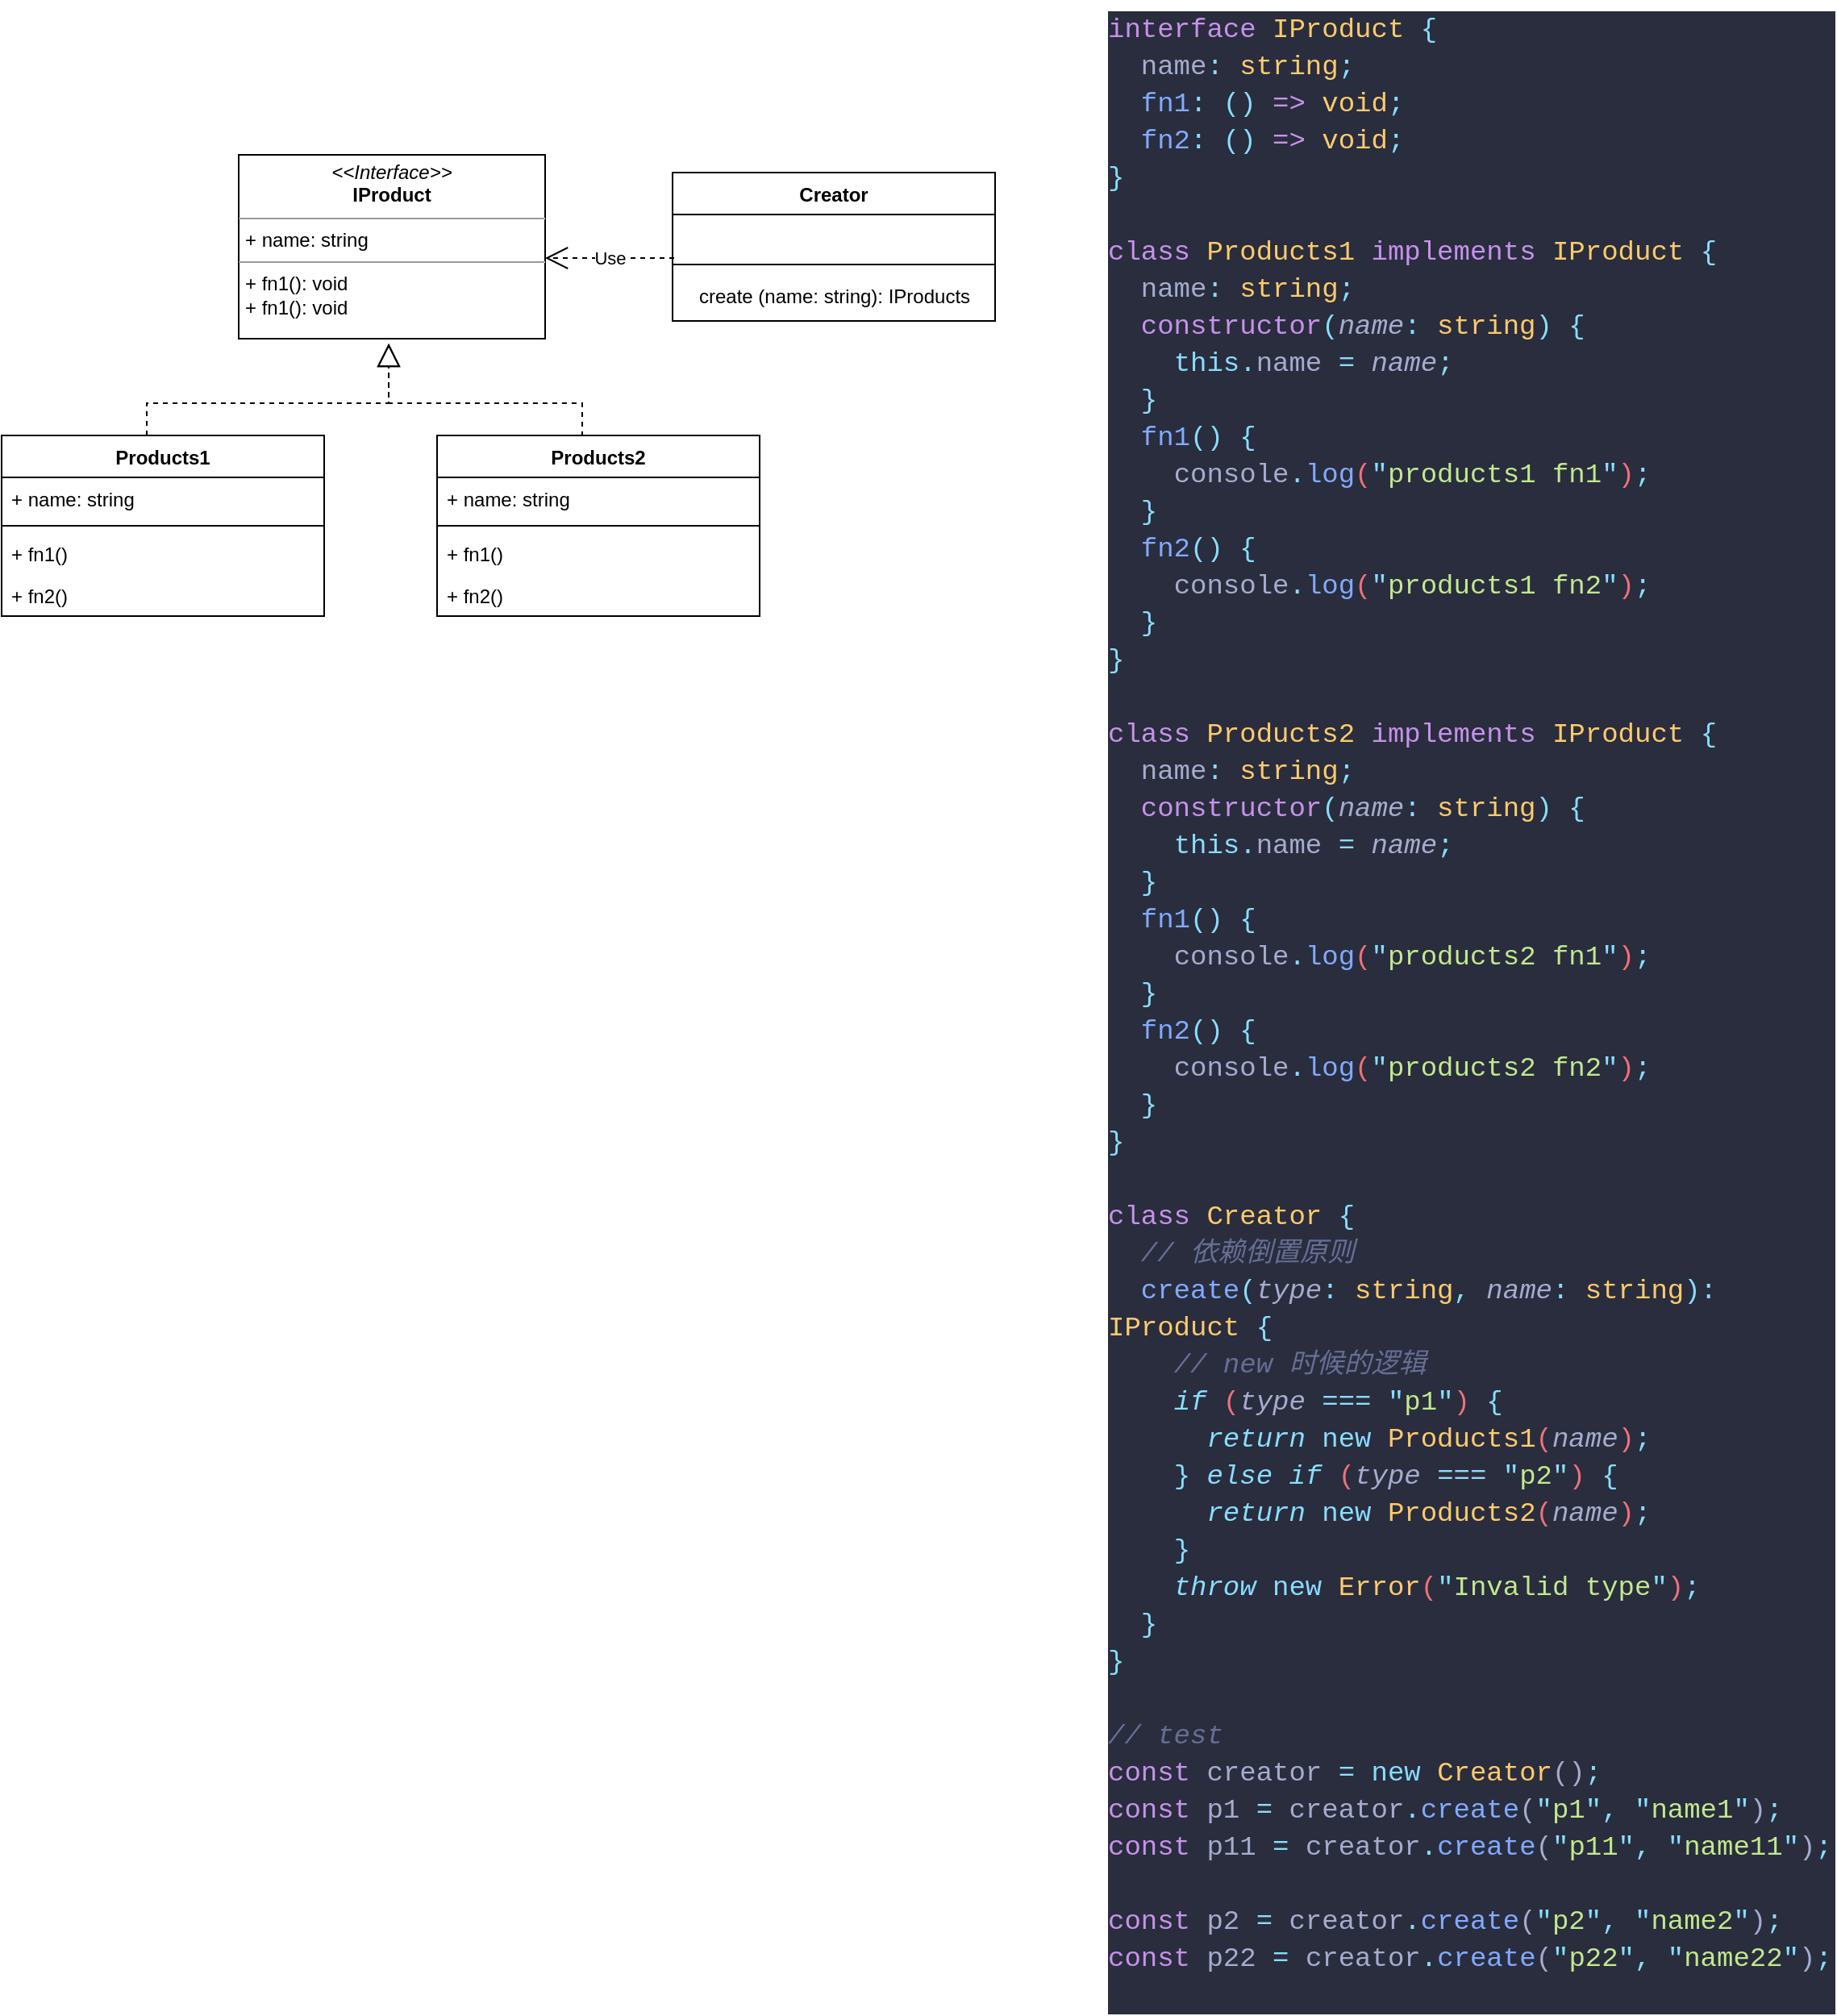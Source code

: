 <mxfile version="20.6.0" type="github">
  <diagram id="C5RBs43oDa-KdzZeNtuy" name="Page-1">
    <mxGraphModel dx="2031" dy="1077" grid="1" gridSize="10" guides="1" tooltips="1" connect="1" arrows="1" fold="1" page="1" pageScale="1" pageWidth="827" pageHeight="1169" math="0" shadow="0">
      <root>
        <mxCell id="WIyWlLk6GJQsqaUBKTNV-0" />
        <mxCell id="WIyWlLk6GJQsqaUBKTNV-1" parent="WIyWlLk6GJQsqaUBKTNV-0" />
        <mxCell id="zkfFHV4jXpPFQw0GAbJ--0" value="Products1" style="swimlane;fontStyle=1;align=center;verticalAlign=top;childLayout=stackLayout;horizontal=1;startSize=26;horizontalStack=0;resizeParent=1;resizeLast=0;collapsible=1;marginBottom=0;rounded=0;shadow=0;strokeWidth=1;" parent="WIyWlLk6GJQsqaUBKTNV-1" vertex="1">
          <mxGeometry x="143" y="300" width="200" height="112" as="geometry">
            <mxRectangle x="230" y="140" width="160" height="26" as="alternateBounds" />
          </mxGeometry>
        </mxCell>
        <mxCell id="5675iwGXUcwsoV_T5IXl-19" value="" style="endArrow=block;dashed=1;endFill=0;endSize=12;html=1;rounded=0;" edge="1" parent="zkfFHV4jXpPFQw0GAbJ--0">
          <mxGeometry width="160" relative="1" as="geometry">
            <mxPoint x="90" as="sourcePoint" />
            <mxPoint x="240" y="-57" as="targetPoint" />
            <Array as="points">
              <mxPoint x="90" y="-20" />
              <mxPoint x="240" y="-20" />
            </Array>
          </mxGeometry>
        </mxCell>
        <mxCell id="zkfFHV4jXpPFQw0GAbJ--1" value="+ name: string" style="text;align=left;verticalAlign=top;spacingLeft=4;spacingRight=4;overflow=hidden;rotatable=0;points=[[0,0.5],[1,0.5]];portConstraint=eastwest;" parent="zkfFHV4jXpPFQw0GAbJ--0" vertex="1">
          <mxGeometry y="26" width="200" height="26" as="geometry" />
        </mxCell>
        <mxCell id="zkfFHV4jXpPFQw0GAbJ--4" value="" style="line;html=1;strokeWidth=1;align=left;verticalAlign=middle;spacingTop=-1;spacingLeft=3;spacingRight=3;rotatable=0;labelPosition=right;points=[];portConstraint=eastwest;" parent="zkfFHV4jXpPFQw0GAbJ--0" vertex="1">
          <mxGeometry y="52" width="200" height="8" as="geometry" />
        </mxCell>
        <mxCell id="zkfFHV4jXpPFQw0GAbJ--5" value="+ fn1()" style="text;align=left;verticalAlign=top;spacingLeft=4;spacingRight=4;overflow=hidden;rotatable=0;points=[[0,0.5],[1,0.5]];portConstraint=eastwest;" parent="zkfFHV4jXpPFQw0GAbJ--0" vertex="1">
          <mxGeometry y="60" width="200" height="26" as="geometry" />
        </mxCell>
        <mxCell id="y2SYs8ymdanMVGNIrnX--2" value="+ fn2()" style="text;align=left;verticalAlign=top;spacingLeft=4;spacingRight=4;overflow=hidden;rotatable=0;points=[[0,0.5],[1,0.5]];portConstraint=eastwest;" parent="zkfFHV4jXpPFQw0GAbJ--0" vertex="1">
          <mxGeometry y="86" width="200" height="26" as="geometry" />
        </mxCell>
        <mxCell id="zkfFHV4jXpPFQw0GAbJ--6" value="Creator" style="swimlane;fontStyle=1;align=center;verticalAlign=top;childLayout=stackLayout;horizontal=1;startSize=26;horizontalStack=0;resizeParent=1;resizeLast=0;collapsible=1;marginBottom=0;rounded=0;shadow=0;strokeWidth=1;" parent="WIyWlLk6GJQsqaUBKTNV-1" vertex="1">
          <mxGeometry x="559" y="137" width="200" height="92" as="geometry">
            <mxRectangle x="130" y="380" width="160" height="26" as="alternateBounds" />
          </mxGeometry>
        </mxCell>
        <mxCell id="zkfFHV4jXpPFQw0GAbJ--7" value="  " style="text;align=left;verticalAlign=top;spacingLeft=4;spacingRight=4;overflow=hidden;rotatable=0;points=[[0,0.5],[1,0.5]];portConstraint=eastwest;" parent="zkfFHV4jXpPFQw0GAbJ--6" vertex="1">
          <mxGeometry y="26" width="200" height="26" as="geometry" />
        </mxCell>
        <mxCell id="5675iwGXUcwsoV_T5IXl-18" value="Use" style="endArrow=open;endSize=12;dashed=1;html=1;rounded=0;" edge="1" parent="zkfFHV4jXpPFQw0GAbJ--6">
          <mxGeometry width="160" relative="1" as="geometry">
            <mxPoint x="1" y="53" as="sourcePoint" />
            <mxPoint x="-79" y="53" as="targetPoint" />
          </mxGeometry>
        </mxCell>
        <mxCell id="zkfFHV4jXpPFQw0GAbJ--9" value="" style="line;html=1;strokeWidth=1;align=left;verticalAlign=middle;spacingTop=-1;spacingLeft=3;spacingRight=3;rotatable=0;labelPosition=right;points=[];portConstraint=eastwest;" parent="zkfFHV4jXpPFQw0GAbJ--6" vertex="1">
          <mxGeometry y="52" width="200" height="10" as="geometry" />
        </mxCell>
        <mxCell id="y2SYs8ymdanMVGNIrnX--3" value="create (name: string): IProducts" style="text;html=1;align=center;verticalAlign=middle;resizable=0;points=[];autosize=1;strokeColor=none;fillColor=none;" parent="zkfFHV4jXpPFQw0GAbJ--6" vertex="1">
          <mxGeometry y="62" width="200" height="30" as="geometry" />
        </mxCell>
        <mxCell id="5675iwGXUcwsoV_T5IXl-0" value="&lt;div style=&quot;color: rgb(166, 172, 205); background-color: rgb(41, 45, 62); font-family: Consolas, &amp;quot;Courier New&amp;quot;, monospace; font-weight: normal; font-size: 17px; line-height: 23px;&quot;&gt;&lt;div&gt;&lt;span style=&quot;color: #c792ea;&quot;&gt;interface&lt;/span&gt;&lt;span style=&quot;color: #a6accd;&quot;&gt; &lt;/span&gt;&lt;span style=&quot;color: #ffcb6b;&quot;&gt;IProduct&lt;/span&gt;&lt;span style=&quot;color: #a6accd;&quot;&gt; &lt;/span&gt;&lt;span style=&quot;color: #89ddff;&quot;&gt;{&lt;/span&gt;&lt;/div&gt;&lt;div&gt;&lt;span style=&quot;color: #a6accd;&quot;&gt;&amp;nbsp; &lt;/span&gt;&lt;span style=&quot;color: #a6accd;&quot;&gt;name&lt;/span&gt;&lt;span style=&quot;color: #89ddff;&quot;&gt;:&lt;/span&gt;&lt;span style=&quot;color: #a6accd;&quot;&gt; &lt;/span&gt;&lt;span style=&quot;color: #ffcb6b;&quot;&gt;string&lt;/span&gt;&lt;span style=&quot;color: #89ddff;&quot;&gt;;&lt;/span&gt;&lt;/div&gt;&lt;div&gt;&lt;span style=&quot;color: #a6accd;&quot;&gt;&amp;nbsp; &lt;/span&gt;&lt;span style=&quot;color: #82aaff;&quot;&gt;fn1&lt;/span&gt;&lt;span style=&quot;color: #89ddff;&quot;&gt;:&lt;/span&gt;&lt;span style=&quot;color: #a6accd;&quot;&gt; &lt;/span&gt;&lt;span style=&quot;color: #89ddff;&quot;&gt;()&lt;/span&gt;&lt;span style=&quot;color: #a6accd;&quot;&gt; &lt;/span&gt;&lt;span style=&quot;color: #c792ea;&quot;&gt;=&amp;gt;&lt;/span&gt;&lt;span style=&quot;color: #a6accd;&quot;&gt; &lt;/span&gt;&lt;span style=&quot;color: #ffcb6b;&quot;&gt;void&lt;/span&gt;&lt;span style=&quot;color: #89ddff;&quot;&gt;;&lt;/span&gt;&lt;/div&gt;&lt;div&gt;&lt;span style=&quot;color: #a6accd;&quot;&gt;&amp;nbsp; &lt;/span&gt;&lt;span style=&quot;color: #82aaff;&quot;&gt;fn2&lt;/span&gt;&lt;span style=&quot;color: #89ddff;&quot;&gt;:&lt;/span&gt;&lt;span style=&quot;color: #a6accd;&quot;&gt; &lt;/span&gt;&lt;span style=&quot;color: #89ddff;&quot;&gt;()&lt;/span&gt;&lt;span style=&quot;color: #a6accd;&quot;&gt; &lt;/span&gt;&lt;span style=&quot;color: #c792ea;&quot;&gt;=&amp;gt;&lt;/span&gt;&lt;span style=&quot;color: #a6accd;&quot;&gt; &lt;/span&gt;&lt;span style=&quot;color: #ffcb6b;&quot;&gt;void&lt;/span&gt;&lt;span style=&quot;color: #89ddff;&quot;&gt;;&lt;/span&gt;&lt;/div&gt;&lt;div&gt;&lt;span style=&quot;color: #89ddff;&quot;&gt;}&lt;/span&gt;&lt;/div&gt;&lt;br&gt;&lt;div&gt;&lt;span style=&quot;color: #c792ea;&quot;&gt;class&lt;/span&gt;&lt;span style=&quot;color: #a6accd;&quot;&gt; &lt;/span&gt;&lt;span style=&quot;color: #ffcb6b;&quot;&gt;Products1&lt;/span&gt;&lt;span style=&quot;color: #a6accd;&quot;&gt; &lt;/span&gt;&lt;span style=&quot;color: #c792ea;&quot;&gt;implements&lt;/span&gt;&lt;span style=&quot;color: #a6accd;&quot;&gt; &lt;/span&gt;&lt;span style=&quot;color: #ffcb6b;&quot;&gt;IProduct&lt;/span&gt;&lt;span style=&quot;color: #a6accd;&quot;&gt; &lt;/span&gt;&lt;span style=&quot;color: #89ddff;&quot;&gt;{&lt;/span&gt;&lt;/div&gt;&lt;div&gt;&lt;span style=&quot;color: #a6accd;&quot;&gt;&amp;nbsp; &lt;/span&gt;&lt;span style=&quot;color: #a6accd;&quot;&gt;name&lt;/span&gt;&lt;span style=&quot;color: #89ddff;&quot;&gt;:&lt;/span&gt;&lt;span style=&quot;color: #a6accd;&quot;&gt; &lt;/span&gt;&lt;span style=&quot;color: #ffcb6b;&quot;&gt;string&lt;/span&gt;&lt;span style=&quot;color: #89ddff;&quot;&gt;;&lt;/span&gt;&lt;/div&gt;&lt;div&gt;&lt;span style=&quot;color: #a6accd;&quot;&gt;&amp;nbsp; &lt;/span&gt;&lt;span style=&quot;color: #c792ea;&quot;&gt;constructor&lt;/span&gt;&lt;span style=&quot;color: #89ddff;&quot;&gt;(&lt;/span&gt;&lt;span style=&quot;color: #a6accd;font-style: italic;&quot;&gt;name&lt;/span&gt;&lt;span style=&quot;color: #89ddff;&quot;&gt;:&lt;/span&gt;&lt;span style=&quot;color: #a6accd;&quot;&gt; &lt;/span&gt;&lt;span style=&quot;color: #ffcb6b;&quot;&gt;string&lt;/span&gt;&lt;span style=&quot;color: #89ddff;&quot;&gt;)&lt;/span&gt;&lt;span style=&quot;color: #a6accd;&quot;&gt; &lt;/span&gt;&lt;span style=&quot;color: #89ddff;&quot;&gt;{&lt;/span&gt;&lt;/div&gt;&lt;div&gt;&lt;span style=&quot;color: #f07178;&quot;&gt;&amp;nbsp; &amp;nbsp; &lt;/span&gt;&lt;span style=&quot;color: #89ddff;&quot;&gt;this.&lt;/span&gt;&lt;span style=&quot;color: #a6accd;&quot;&gt;name&lt;/span&gt;&lt;span style=&quot;color: #f07178;&quot;&gt; &lt;/span&gt;&lt;span style=&quot;color: #89ddff;&quot;&gt;=&lt;/span&gt;&lt;span style=&quot;color: #f07178;&quot;&gt; &lt;/span&gt;&lt;span style=&quot;color: #a6accd;font-style: italic;&quot;&gt;name&lt;/span&gt;&lt;span style=&quot;color: #89ddff;&quot;&gt;;&lt;/span&gt;&lt;/div&gt;&lt;div&gt;&lt;span style=&quot;color: #f07178;&quot;&gt;&amp;nbsp; &lt;/span&gt;&lt;span style=&quot;color: #89ddff;&quot;&gt;}&lt;/span&gt;&lt;/div&gt;&lt;div&gt;&lt;span style=&quot;color: #a6accd;&quot;&gt;&amp;nbsp; &lt;/span&gt;&lt;span style=&quot;color: #82aaff;&quot;&gt;fn1&lt;/span&gt;&lt;span style=&quot;color: #89ddff;&quot;&gt;()&lt;/span&gt;&lt;span style=&quot;color: #a6accd;&quot;&gt; &lt;/span&gt;&lt;span style=&quot;color: #89ddff;&quot;&gt;{&lt;/span&gt;&lt;/div&gt;&lt;div&gt;&lt;span style=&quot;color: #f07178;&quot;&gt;&amp;nbsp; &amp;nbsp; &lt;/span&gt;&lt;span style=&quot;color: #a6accd;&quot;&gt;console&lt;/span&gt;&lt;span style=&quot;color: #89ddff;&quot;&gt;.&lt;/span&gt;&lt;span style=&quot;color: #82aaff;&quot;&gt;log&lt;/span&gt;&lt;span style=&quot;color: #f07178;&quot;&gt;(&lt;/span&gt;&lt;span style=&quot;color: #89ddff;&quot;&gt;&quot;&lt;/span&gt;&lt;span style=&quot;color: #c3e88d;&quot;&gt;products1 fn1&lt;/span&gt;&lt;span style=&quot;color: #89ddff;&quot;&gt;&quot;&lt;/span&gt;&lt;span style=&quot;color: #f07178;&quot;&gt;)&lt;/span&gt;&lt;span style=&quot;color: #89ddff;&quot;&gt;;&lt;/span&gt;&lt;/div&gt;&lt;div&gt;&lt;span style=&quot;color: #f07178;&quot;&gt;&amp;nbsp; &lt;/span&gt;&lt;span style=&quot;color: #89ddff;&quot;&gt;}&lt;/span&gt;&lt;/div&gt;&lt;div&gt;&lt;span style=&quot;color: #a6accd;&quot;&gt;&amp;nbsp; &lt;/span&gt;&lt;span style=&quot;color: #82aaff;&quot;&gt;fn2&lt;/span&gt;&lt;span style=&quot;color: #89ddff;&quot;&gt;()&lt;/span&gt;&lt;span style=&quot;color: #a6accd;&quot;&gt; &lt;/span&gt;&lt;span style=&quot;color: #89ddff;&quot;&gt;{&lt;/span&gt;&lt;/div&gt;&lt;div&gt;&lt;span style=&quot;color: #f07178;&quot;&gt;&amp;nbsp; &amp;nbsp; &lt;/span&gt;&lt;span style=&quot;color: #a6accd;&quot;&gt;console&lt;/span&gt;&lt;span style=&quot;color: #89ddff;&quot;&gt;.&lt;/span&gt;&lt;span style=&quot;color: #82aaff;&quot;&gt;log&lt;/span&gt;&lt;span style=&quot;color: #f07178;&quot;&gt;(&lt;/span&gt;&lt;span style=&quot;color: #89ddff;&quot;&gt;&quot;&lt;/span&gt;&lt;span style=&quot;color: #c3e88d;&quot;&gt;products1 fn2&lt;/span&gt;&lt;span style=&quot;color: #89ddff;&quot;&gt;&quot;&lt;/span&gt;&lt;span style=&quot;color: #f07178;&quot;&gt;)&lt;/span&gt;&lt;span style=&quot;color: #89ddff;&quot;&gt;;&lt;/span&gt;&lt;/div&gt;&lt;div&gt;&lt;span style=&quot;color: #f07178;&quot;&gt;&amp;nbsp; &lt;/span&gt;&lt;span style=&quot;color: #89ddff;&quot;&gt;}&lt;/span&gt;&lt;/div&gt;&lt;div&gt;&lt;span style=&quot;color: #89ddff;&quot;&gt;}&lt;/span&gt;&lt;/div&gt;&lt;br&gt;&lt;div&gt;&lt;span style=&quot;color: #c792ea;&quot;&gt;class&lt;/span&gt;&lt;span style=&quot;color: #a6accd;&quot;&gt; &lt;/span&gt;&lt;span style=&quot;color: #ffcb6b;&quot;&gt;Products2&lt;/span&gt;&lt;span style=&quot;color: #a6accd;&quot;&gt; &lt;/span&gt;&lt;span style=&quot;color: #c792ea;&quot;&gt;implements&lt;/span&gt;&lt;span style=&quot;color: #a6accd;&quot;&gt; &lt;/span&gt;&lt;span style=&quot;color: #ffcb6b;&quot;&gt;IProduct&lt;/span&gt;&lt;span style=&quot;color: #a6accd;&quot;&gt; &lt;/span&gt;&lt;span style=&quot;color: #89ddff;&quot;&gt;{&lt;/span&gt;&lt;/div&gt;&lt;div&gt;&lt;span style=&quot;color: #a6accd;&quot;&gt;&amp;nbsp; &lt;/span&gt;&lt;span style=&quot;color: #a6accd;&quot;&gt;name&lt;/span&gt;&lt;span style=&quot;color: #89ddff;&quot;&gt;:&lt;/span&gt;&lt;span style=&quot;color: #a6accd;&quot;&gt; &lt;/span&gt;&lt;span style=&quot;color: #ffcb6b;&quot;&gt;string&lt;/span&gt;&lt;span style=&quot;color: #89ddff;&quot;&gt;;&lt;/span&gt;&lt;/div&gt;&lt;div&gt;&lt;span style=&quot;color: #a6accd;&quot;&gt;&amp;nbsp; &lt;/span&gt;&lt;span style=&quot;color: #c792ea;&quot;&gt;constructor&lt;/span&gt;&lt;span style=&quot;color: #89ddff;&quot;&gt;(&lt;/span&gt;&lt;span style=&quot;color: #a6accd;font-style: italic;&quot;&gt;name&lt;/span&gt;&lt;span style=&quot;color: #89ddff;&quot;&gt;:&lt;/span&gt;&lt;span style=&quot;color: #a6accd;&quot;&gt; &lt;/span&gt;&lt;span style=&quot;color: #ffcb6b;&quot;&gt;string&lt;/span&gt;&lt;span style=&quot;color: #89ddff;&quot;&gt;)&lt;/span&gt;&lt;span style=&quot;color: #a6accd;&quot;&gt; &lt;/span&gt;&lt;span style=&quot;color: #89ddff;&quot;&gt;{&lt;/span&gt;&lt;/div&gt;&lt;div&gt;&lt;span style=&quot;color: #f07178;&quot;&gt;&amp;nbsp; &amp;nbsp; &lt;/span&gt;&lt;span style=&quot;color: #89ddff;&quot;&gt;this.&lt;/span&gt;&lt;span style=&quot;color: #a6accd;&quot;&gt;name&lt;/span&gt;&lt;span style=&quot;color: #f07178;&quot;&gt; &lt;/span&gt;&lt;span style=&quot;color: #89ddff;&quot;&gt;=&lt;/span&gt;&lt;span style=&quot;color: #f07178;&quot;&gt; &lt;/span&gt;&lt;span style=&quot;color: #a6accd;font-style: italic;&quot;&gt;name&lt;/span&gt;&lt;span style=&quot;color: #89ddff;&quot;&gt;;&lt;/span&gt;&lt;/div&gt;&lt;div&gt;&lt;span style=&quot;color: #f07178;&quot;&gt;&amp;nbsp; &lt;/span&gt;&lt;span style=&quot;color: #89ddff;&quot;&gt;}&lt;/span&gt;&lt;/div&gt;&lt;div&gt;&lt;span style=&quot;color: #a6accd;&quot;&gt;&amp;nbsp; &lt;/span&gt;&lt;span style=&quot;color: #82aaff;&quot;&gt;fn1&lt;/span&gt;&lt;span style=&quot;color: #89ddff;&quot;&gt;()&lt;/span&gt;&lt;span style=&quot;color: #a6accd;&quot;&gt; &lt;/span&gt;&lt;span style=&quot;color: #89ddff;&quot;&gt;{&lt;/span&gt;&lt;/div&gt;&lt;div&gt;&lt;span style=&quot;color: #f07178;&quot;&gt;&amp;nbsp; &amp;nbsp; &lt;/span&gt;&lt;span style=&quot;color: #a6accd;&quot;&gt;console&lt;/span&gt;&lt;span style=&quot;color: #89ddff;&quot;&gt;.&lt;/span&gt;&lt;span style=&quot;color: #82aaff;&quot;&gt;log&lt;/span&gt;&lt;span style=&quot;color: #f07178;&quot;&gt;(&lt;/span&gt;&lt;span style=&quot;color: #89ddff;&quot;&gt;&quot;&lt;/span&gt;&lt;span style=&quot;color: #c3e88d;&quot;&gt;products2 fn1&lt;/span&gt;&lt;span style=&quot;color: #89ddff;&quot;&gt;&quot;&lt;/span&gt;&lt;span style=&quot;color: #f07178;&quot;&gt;)&lt;/span&gt;&lt;span style=&quot;color: #89ddff;&quot;&gt;;&lt;/span&gt;&lt;/div&gt;&lt;div&gt;&lt;span style=&quot;color: #f07178;&quot;&gt;&amp;nbsp; &lt;/span&gt;&lt;span style=&quot;color: #89ddff;&quot;&gt;}&lt;/span&gt;&lt;/div&gt;&lt;div&gt;&lt;span style=&quot;color: #a6accd;&quot;&gt;&amp;nbsp; &lt;/span&gt;&lt;span style=&quot;color: #82aaff;&quot;&gt;fn2&lt;/span&gt;&lt;span style=&quot;color: #89ddff;&quot;&gt;()&lt;/span&gt;&lt;span style=&quot;color: #a6accd;&quot;&gt; &lt;/span&gt;&lt;span style=&quot;color: #89ddff;&quot;&gt;{&lt;/span&gt;&lt;/div&gt;&lt;div&gt;&lt;span style=&quot;color: #f07178;&quot;&gt;&amp;nbsp; &amp;nbsp; &lt;/span&gt;&lt;span style=&quot;color: #a6accd;&quot;&gt;console&lt;/span&gt;&lt;span style=&quot;color: #89ddff;&quot;&gt;.&lt;/span&gt;&lt;span style=&quot;color: #82aaff;&quot;&gt;log&lt;/span&gt;&lt;span style=&quot;color: #f07178;&quot;&gt;(&lt;/span&gt;&lt;span style=&quot;color: #89ddff;&quot;&gt;&quot;&lt;/span&gt;&lt;span style=&quot;color: #c3e88d;&quot;&gt;products2 fn2&lt;/span&gt;&lt;span style=&quot;color: #89ddff;&quot;&gt;&quot;&lt;/span&gt;&lt;span style=&quot;color: #f07178;&quot;&gt;)&lt;/span&gt;&lt;span style=&quot;color: #89ddff;&quot;&gt;;&lt;/span&gt;&lt;/div&gt;&lt;div&gt;&lt;span style=&quot;color: #f07178;&quot;&gt;&amp;nbsp; &lt;/span&gt;&lt;span style=&quot;color: #89ddff;&quot;&gt;}&lt;/span&gt;&lt;/div&gt;&lt;div&gt;&lt;span style=&quot;color: #89ddff;&quot;&gt;}&lt;/span&gt;&lt;/div&gt;&lt;br&gt;&lt;div&gt;&lt;span style=&quot;color: #c792ea;&quot;&gt;class&lt;/span&gt;&lt;span style=&quot;color: #a6accd;&quot;&gt; &lt;/span&gt;&lt;span style=&quot;color: #ffcb6b;&quot;&gt;Creator&lt;/span&gt;&lt;span style=&quot;color: #a6accd;&quot;&gt; &lt;/span&gt;&lt;span style=&quot;color: #89ddff;&quot;&gt;{&lt;/span&gt;&lt;/div&gt;&lt;div&gt;&lt;span style=&quot;color: #89ddff;&quot;&gt;&amp;nbsp; &lt;/span&gt;&lt;span style=&quot;color: #676e95;font-style: italic;&quot;&gt;// 依赖倒置原则&lt;/span&gt;&lt;/div&gt;&lt;div&gt;&lt;span style=&quot;color: #a6accd;&quot;&gt;&amp;nbsp; &lt;/span&gt;&lt;span style=&quot;color: #82aaff;&quot;&gt;create&lt;/span&gt;&lt;span style=&quot;color: #89ddff;&quot;&gt;(&lt;/span&gt;&lt;span style=&quot;color: #a6accd;font-style: italic;&quot;&gt;type&lt;/span&gt;&lt;span style=&quot;color: #89ddff;&quot;&gt;:&lt;/span&gt;&lt;span style=&quot;color: #a6accd;&quot;&gt; &lt;/span&gt;&lt;span style=&quot;color: #ffcb6b;&quot;&gt;string&lt;/span&gt;&lt;span style=&quot;color: #89ddff;&quot;&gt;,&lt;/span&gt;&lt;span style=&quot;color: #a6accd;&quot;&gt; &lt;/span&gt;&lt;span style=&quot;color: #a6accd;font-style: italic;&quot;&gt;name&lt;/span&gt;&lt;span style=&quot;color: #89ddff;&quot;&gt;:&lt;/span&gt;&lt;span style=&quot;color: #a6accd;&quot;&gt; &lt;/span&gt;&lt;span style=&quot;color: #ffcb6b;&quot;&gt;string&lt;/span&gt;&lt;span style=&quot;color: #89ddff;&quot;&gt;):&lt;/span&gt;&lt;span style=&quot;color: #a6accd;&quot;&gt; &lt;/span&gt;&lt;span style=&quot;color: #ffcb6b;&quot;&gt;IProduct&lt;/span&gt;&lt;span style=&quot;color: #a6accd;&quot;&gt; &lt;/span&gt;&lt;span style=&quot;color: #89ddff;&quot;&gt;{&lt;/span&gt;&lt;/div&gt;&lt;div&gt;&lt;span style=&quot;color: #89ddff;&quot;&gt;&amp;nbsp; &amp;nbsp; &lt;/span&gt;&lt;span style=&quot;color: #676e95;font-style: italic;&quot;&gt;// new 时候的逻辑&lt;/span&gt;&lt;/div&gt;&lt;div&gt;&lt;span style=&quot;color: #f07178;&quot;&gt;&amp;nbsp; &amp;nbsp; &lt;/span&gt;&lt;span style=&quot;color: #89ddff;font-style: italic;&quot;&gt;if&lt;/span&gt;&lt;span style=&quot;color: #f07178;&quot;&gt; (&lt;/span&gt;&lt;span style=&quot;color: #a6accd;font-style: italic;&quot;&gt;type&lt;/span&gt;&lt;span style=&quot;color: #f07178;&quot;&gt; &lt;/span&gt;&lt;span style=&quot;color: #89ddff;&quot;&gt;===&lt;/span&gt;&lt;span style=&quot;color: #f07178;&quot;&gt; &lt;/span&gt;&lt;span style=&quot;color: #89ddff;&quot;&gt;&quot;&lt;/span&gt;&lt;span style=&quot;color: #c3e88d;&quot;&gt;p1&lt;/span&gt;&lt;span style=&quot;color: #89ddff;&quot;&gt;&quot;&lt;/span&gt;&lt;span style=&quot;color: #f07178;&quot;&gt;) &lt;/span&gt;&lt;span style=&quot;color: #89ddff;&quot;&gt;{&lt;/span&gt;&lt;/div&gt;&lt;div&gt;&lt;span style=&quot;color: #f07178;&quot;&gt;&amp;nbsp; &amp;nbsp; &amp;nbsp; &lt;/span&gt;&lt;span style=&quot;color: #89ddff;font-style: italic;&quot;&gt;return&lt;/span&gt;&lt;span style=&quot;color: #f07178;&quot;&gt; &lt;/span&gt;&lt;span style=&quot;color: #89ddff;&quot;&gt;new&lt;/span&gt;&lt;span style=&quot;color: #f07178;&quot;&gt; &lt;/span&gt;&lt;span style=&quot;color: #ffcb6b;&quot;&gt;Products1&lt;/span&gt;&lt;span style=&quot;color: #f07178;&quot;&gt;(&lt;/span&gt;&lt;span style=&quot;color: #a6accd;font-style: italic;&quot;&gt;name&lt;/span&gt;&lt;span style=&quot;color: #f07178;&quot;&gt;)&lt;/span&gt;&lt;span style=&quot;color: #89ddff;&quot;&gt;;&lt;/span&gt;&lt;/div&gt;&lt;div&gt;&lt;span style=&quot;color: #f07178;&quot;&gt;&amp;nbsp; &amp;nbsp; &lt;/span&gt;&lt;span style=&quot;color: #89ddff;&quot;&gt;}&lt;/span&gt;&lt;span style=&quot;color: #f07178;&quot;&gt; &lt;/span&gt;&lt;span style=&quot;color: #89ddff;font-style: italic;&quot;&gt;else&lt;/span&gt;&lt;span style=&quot;color: #f07178;&quot;&gt; &lt;/span&gt;&lt;span style=&quot;color: #89ddff;font-style: italic;&quot;&gt;if&lt;/span&gt;&lt;span style=&quot;color: #f07178;&quot;&gt; (&lt;/span&gt;&lt;span style=&quot;color: #a6accd;font-style: italic;&quot;&gt;type&lt;/span&gt;&lt;span style=&quot;color: #f07178;&quot;&gt; &lt;/span&gt;&lt;span style=&quot;color: #89ddff;&quot;&gt;===&lt;/span&gt;&lt;span style=&quot;color: #f07178;&quot;&gt; &lt;/span&gt;&lt;span style=&quot;color: #89ddff;&quot;&gt;&quot;&lt;/span&gt;&lt;span style=&quot;color: #c3e88d;&quot;&gt;p2&lt;/span&gt;&lt;span style=&quot;color: #89ddff;&quot;&gt;&quot;&lt;/span&gt;&lt;span style=&quot;color: #f07178;&quot;&gt;) &lt;/span&gt;&lt;span style=&quot;color: #89ddff;&quot;&gt;{&lt;/span&gt;&lt;/div&gt;&lt;div&gt;&lt;span style=&quot;color: #f07178;&quot;&gt;&amp;nbsp; &amp;nbsp; &amp;nbsp; &lt;/span&gt;&lt;span style=&quot;color: #89ddff;font-style: italic;&quot;&gt;return&lt;/span&gt;&lt;span style=&quot;color: #f07178;&quot;&gt; &lt;/span&gt;&lt;span style=&quot;color: #89ddff;&quot;&gt;new&lt;/span&gt;&lt;span style=&quot;color: #f07178;&quot;&gt; &lt;/span&gt;&lt;span style=&quot;color: #ffcb6b;&quot;&gt;Products2&lt;/span&gt;&lt;span style=&quot;color: #f07178;&quot;&gt;(&lt;/span&gt;&lt;span style=&quot;color: #a6accd;font-style: italic;&quot;&gt;name&lt;/span&gt;&lt;span style=&quot;color: #f07178;&quot;&gt;)&lt;/span&gt;&lt;span style=&quot;color: #89ddff;&quot;&gt;;&lt;/span&gt;&lt;/div&gt;&lt;div&gt;&lt;span style=&quot;color: #f07178;&quot;&gt;&amp;nbsp; &amp;nbsp; &lt;/span&gt;&lt;span style=&quot;color: #89ddff;&quot;&gt;}&lt;/span&gt;&lt;/div&gt;&lt;div&gt;&lt;span style=&quot;color: #f07178;&quot;&gt;&amp;nbsp; &amp;nbsp; &lt;/span&gt;&lt;span style=&quot;color: #89ddff;font-style: italic;&quot;&gt;throw&lt;/span&gt;&lt;span style=&quot;color: #f07178;&quot;&gt; &lt;/span&gt;&lt;span style=&quot;color: #89ddff;&quot;&gt;new&lt;/span&gt;&lt;span style=&quot;color: #f07178;&quot;&gt; &lt;/span&gt;&lt;span style=&quot;color: #ffcb6b;&quot;&gt;Error&lt;/span&gt;&lt;span style=&quot;color: #f07178;&quot;&gt;(&lt;/span&gt;&lt;span style=&quot;color: #89ddff;&quot;&gt;&quot;&lt;/span&gt;&lt;span style=&quot;color: #c3e88d;&quot;&gt;Invalid type&lt;/span&gt;&lt;span style=&quot;color: #89ddff;&quot;&gt;&quot;&lt;/span&gt;&lt;span style=&quot;color: #f07178;&quot;&gt;)&lt;/span&gt;&lt;span style=&quot;color: #89ddff;&quot;&gt;;&lt;/span&gt;&lt;/div&gt;&lt;div&gt;&lt;span style=&quot;color: #f07178;&quot;&gt;&amp;nbsp; &lt;/span&gt;&lt;span style=&quot;color: #89ddff;&quot;&gt;}&lt;/span&gt;&lt;/div&gt;&lt;div&gt;&lt;span style=&quot;color: #89ddff;&quot;&gt;}&lt;/span&gt;&lt;/div&gt;&lt;br&gt;&lt;div&gt;&lt;span style=&quot;color: #676e95;font-style: italic;&quot;&gt;// test&lt;/span&gt;&lt;/div&gt;&lt;div&gt;&lt;span style=&quot;color: #c792ea;&quot;&gt;const&lt;/span&gt;&lt;span style=&quot;color: #a6accd;&quot;&gt; &lt;/span&gt;&lt;span style=&quot;color: #a6accd;&quot;&gt;creator&lt;/span&gt;&lt;span style=&quot;color: #a6accd;&quot;&gt; &lt;/span&gt;&lt;span style=&quot;color: #89ddff;&quot;&gt;=&lt;/span&gt;&lt;span style=&quot;color: #a6accd;&quot;&gt; &lt;/span&gt;&lt;span style=&quot;color: #89ddff;&quot;&gt;new&lt;/span&gt;&lt;span style=&quot;color: #a6accd;&quot;&gt; &lt;/span&gt;&lt;span style=&quot;color: #ffcb6b;&quot;&gt;Creator&lt;/span&gt;&lt;span style=&quot;color: #a6accd;&quot;&gt;()&lt;/span&gt;&lt;span style=&quot;color: #89ddff;&quot;&gt;;&lt;/span&gt;&lt;/div&gt;&lt;div&gt;&lt;span style=&quot;color: #c792ea;&quot;&gt;const&lt;/span&gt;&lt;span style=&quot;color: #a6accd;&quot;&gt; &lt;/span&gt;&lt;span style=&quot;color: #a6accd;&quot;&gt;p1&lt;/span&gt;&lt;span style=&quot;color: #a6accd;&quot;&gt; &lt;/span&gt;&lt;span style=&quot;color: #89ddff;&quot;&gt;=&lt;/span&gt;&lt;span style=&quot;color: #a6accd;&quot;&gt; &lt;/span&gt;&lt;span style=&quot;color: #a6accd;&quot;&gt;creator&lt;/span&gt;&lt;span style=&quot;color: #89ddff;&quot;&gt;.&lt;/span&gt;&lt;span style=&quot;color: #82aaff;&quot;&gt;create&lt;/span&gt;&lt;span style=&quot;color: #a6accd;&quot;&gt;(&lt;/span&gt;&lt;span style=&quot;color: #89ddff;&quot;&gt;&quot;&lt;/span&gt;&lt;span style=&quot;color: #c3e88d;&quot;&gt;p1&lt;/span&gt;&lt;span style=&quot;color: #89ddff;&quot;&gt;&quot;&lt;/span&gt;&lt;span style=&quot;color: #89ddff;&quot;&gt;,&lt;/span&gt;&lt;span style=&quot;color: #a6accd;&quot;&gt; &lt;/span&gt;&lt;span style=&quot;color: #89ddff;&quot;&gt;&quot;&lt;/span&gt;&lt;span style=&quot;color: #c3e88d;&quot;&gt;name1&lt;/span&gt;&lt;span style=&quot;color: #89ddff;&quot;&gt;&quot;&lt;/span&gt;&lt;span style=&quot;color: #a6accd;&quot;&gt;)&lt;/span&gt;&lt;span style=&quot;color: #89ddff;&quot;&gt;;&lt;/span&gt;&lt;/div&gt;&lt;div&gt;&lt;span style=&quot;color: #c792ea;&quot;&gt;const&lt;/span&gt;&lt;span style=&quot;color: #a6accd;&quot;&gt; &lt;/span&gt;&lt;span style=&quot;color: #a6accd;&quot;&gt;p11&lt;/span&gt;&lt;span style=&quot;color: #a6accd;&quot;&gt; &lt;/span&gt;&lt;span style=&quot;color: #89ddff;&quot;&gt;=&lt;/span&gt;&lt;span style=&quot;color: #a6accd;&quot;&gt; &lt;/span&gt;&lt;span style=&quot;color: #a6accd;&quot;&gt;creator&lt;/span&gt;&lt;span style=&quot;color: #89ddff;&quot;&gt;.&lt;/span&gt;&lt;span style=&quot;color: #82aaff;&quot;&gt;create&lt;/span&gt;&lt;span style=&quot;color: #a6accd;&quot;&gt;(&lt;/span&gt;&lt;span style=&quot;color: #89ddff;&quot;&gt;&quot;&lt;/span&gt;&lt;span style=&quot;color: #c3e88d;&quot;&gt;p11&lt;/span&gt;&lt;span style=&quot;color: #89ddff;&quot;&gt;&quot;&lt;/span&gt;&lt;span style=&quot;color: #89ddff;&quot;&gt;,&lt;/span&gt;&lt;span style=&quot;color: #a6accd;&quot;&gt; &lt;/span&gt;&lt;span style=&quot;color: #89ddff;&quot;&gt;&quot;&lt;/span&gt;&lt;span style=&quot;color: #c3e88d;&quot;&gt;name11&lt;/span&gt;&lt;span style=&quot;color: #89ddff;&quot;&gt;&quot;&lt;/span&gt;&lt;span style=&quot;color: #a6accd;&quot;&gt;)&lt;/span&gt;&lt;span style=&quot;color: #89ddff;&quot;&gt;;&lt;/span&gt;&lt;/div&gt;&lt;br&gt;&lt;div&gt;&lt;span style=&quot;color: #c792ea;&quot;&gt;const&lt;/span&gt;&lt;span style=&quot;color: #a6accd;&quot;&gt; &lt;/span&gt;&lt;span style=&quot;color: #a6accd;&quot;&gt;p2&lt;/span&gt;&lt;span style=&quot;color: #a6accd;&quot;&gt; &lt;/span&gt;&lt;span style=&quot;color: #89ddff;&quot;&gt;=&lt;/span&gt;&lt;span style=&quot;color: #a6accd;&quot;&gt; &lt;/span&gt;&lt;span style=&quot;color: #a6accd;&quot;&gt;creator&lt;/span&gt;&lt;span style=&quot;color: #89ddff;&quot;&gt;.&lt;/span&gt;&lt;span style=&quot;color: #82aaff;&quot;&gt;create&lt;/span&gt;&lt;span style=&quot;color: #a6accd;&quot;&gt;(&lt;/span&gt;&lt;span style=&quot;color: #89ddff;&quot;&gt;&quot;&lt;/span&gt;&lt;span style=&quot;color: #c3e88d;&quot;&gt;p2&lt;/span&gt;&lt;span style=&quot;color: #89ddff;&quot;&gt;&quot;&lt;/span&gt;&lt;span style=&quot;color: #89ddff;&quot;&gt;,&lt;/span&gt;&lt;span style=&quot;color: #a6accd;&quot;&gt; &lt;/span&gt;&lt;span style=&quot;color: #89ddff;&quot;&gt;&quot;&lt;/span&gt;&lt;span style=&quot;color: #c3e88d;&quot;&gt;name2&lt;/span&gt;&lt;span style=&quot;color: #89ddff;&quot;&gt;&quot;&lt;/span&gt;&lt;span style=&quot;color: #a6accd;&quot;&gt;)&lt;/span&gt;&lt;span style=&quot;color: #89ddff;&quot;&gt;;&lt;/span&gt;&lt;/div&gt;&lt;div&gt;&lt;span style=&quot;color: #c792ea;&quot;&gt;const&lt;/span&gt;&lt;span style=&quot;color: #a6accd;&quot;&gt; &lt;/span&gt;&lt;span style=&quot;color: #a6accd;&quot;&gt;p22&lt;/span&gt;&lt;span style=&quot;color: #a6accd;&quot;&gt; &lt;/span&gt;&lt;span style=&quot;color: #89ddff;&quot;&gt;=&lt;/span&gt;&lt;span style=&quot;color: #a6accd;&quot;&gt; &lt;/span&gt;&lt;span style=&quot;color: #a6accd;&quot;&gt;creator&lt;/span&gt;&lt;span style=&quot;color: #89ddff;&quot;&gt;.&lt;/span&gt;&lt;span style=&quot;color: #82aaff;&quot;&gt;create&lt;/span&gt;&lt;span style=&quot;color: #a6accd;&quot;&gt;(&lt;/span&gt;&lt;span style=&quot;color: #89ddff;&quot;&gt;&quot;&lt;/span&gt;&lt;span style=&quot;color: #c3e88d;&quot;&gt;p22&lt;/span&gt;&lt;span style=&quot;color: #89ddff;&quot;&gt;&quot;&lt;/span&gt;&lt;span style=&quot;color: #89ddff;&quot;&gt;,&lt;/span&gt;&lt;span style=&quot;color: #a6accd;&quot;&gt; &lt;/span&gt;&lt;span style=&quot;color: #89ddff;&quot;&gt;&quot;&lt;/span&gt;&lt;span style=&quot;color: #c3e88d;&quot;&gt;name22&lt;/span&gt;&lt;span style=&quot;color: #89ddff;&quot;&gt;&quot;&lt;/span&gt;&lt;span style=&quot;color: #a6accd;&quot;&gt;)&lt;/span&gt;&lt;span style=&quot;color: #89ddff;&quot;&gt;;&lt;/span&gt;&lt;/div&gt;&lt;br&gt;&lt;/div&gt;" style="text;whiteSpace=wrap;html=1;" vertex="1" parent="WIyWlLk6GJQsqaUBKTNV-1">
          <mxGeometry x="827" y="30" width="453" height="1230" as="geometry" />
        </mxCell>
        <mxCell id="5675iwGXUcwsoV_T5IXl-1" value="&lt;p style=&quot;margin:0px;margin-top:4px;text-align:center;&quot;&gt;&lt;i&gt;&amp;lt;&amp;lt;Interface&amp;gt;&amp;gt;&lt;/i&gt;&lt;br&gt;&lt;b&gt;IProduct&lt;/b&gt;&lt;/p&gt;&lt;hr size=&quot;1&quot;&gt;&lt;p style=&quot;margin:0px;margin-left:4px;&quot;&gt;+ name: string&lt;br&gt;&lt;/p&gt;&lt;hr size=&quot;1&quot;&gt;&lt;p style=&quot;margin:0px;margin-left:4px;&quot;&gt;+ fn1(): void&lt;br&gt;+ fn1(): void&lt;/p&gt;" style="verticalAlign=top;align=left;overflow=fill;fontSize=12;fontFamily=Helvetica;html=1;" vertex="1" parent="WIyWlLk6GJQsqaUBKTNV-1">
          <mxGeometry x="290" y="126" width="190" height="114" as="geometry" />
        </mxCell>
        <mxCell id="5675iwGXUcwsoV_T5IXl-2" value="Products2" style="swimlane;fontStyle=1;align=center;verticalAlign=top;childLayout=stackLayout;horizontal=1;startSize=26;horizontalStack=0;resizeParent=1;resizeLast=0;collapsible=1;marginBottom=0;rounded=0;shadow=0;strokeWidth=1;" vertex="1" parent="WIyWlLk6GJQsqaUBKTNV-1">
          <mxGeometry x="413" y="300" width="200" height="112" as="geometry">
            <mxRectangle x="230" y="140" width="160" height="26" as="alternateBounds" />
          </mxGeometry>
        </mxCell>
        <mxCell id="5675iwGXUcwsoV_T5IXl-21" value="" style="endArrow=block;dashed=1;endFill=0;endSize=12;html=1;rounded=0;entryX=0.474;entryY=1;entryDx=0;entryDy=0;entryPerimeter=0;exitX=0.45;exitY=0.004;exitDx=0;exitDy=0;exitPerimeter=0;" edge="1" parent="5675iwGXUcwsoV_T5IXl-2" source="5675iwGXUcwsoV_T5IXl-2">
          <mxGeometry width="160" relative="1" as="geometry">
            <mxPoint x="90" y="3" as="sourcePoint" />
            <mxPoint x="-29.94" y="-57.0" as="targetPoint" />
            <Array as="points">
              <mxPoint x="90" y="-20" />
              <mxPoint x="-30" y="-20" />
            </Array>
          </mxGeometry>
        </mxCell>
        <mxCell id="5675iwGXUcwsoV_T5IXl-3" value="+ name: string" style="text;align=left;verticalAlign=top;spacingLeft=4;spacingRight=4;overflow=hidden;rotatable=0;points=[[0,0.5],[1,0.5]];portConstraint=eastwest;" vertex="1" parent="5675iwGXUcwsoV_T5IXl-2">
          <mxGeometry y="26" width="200" height="26" as="geometry" />
        </mxCell>
        <mxCell id="5675iwGXUcwsoV_T5IXl-4" value="" style="line;html=1;strokeWidth=1;align=left;verticalAlign=middle;spacingTop=-1;spacingLeft=3;spacingRight=3;rotatable=0;labelPosition=right;points=[];portConstraint=eastwest;" vertex="1" parent="5675iwGXUcwsoV_T5IXl-2">
          <mxGeometry y="52" width="200" height="8" as="geometry" />
        </mxCell>
        <mxCell id="5675iwGXUcwsoV_T5IXl-5" value="+ fn1()" style="text;align=left;verticalAlign=top;spacingLeft=4;spacingRight=4;overflow=hidden;rotatable=0;points=[[0,0.5],[1,0.5]];portConstraint=eastwest;" vertex="1" parent="5675iwGXUcwsoV_T5IXl-2">
          <mxGeometry y="60" width="200" height="26" as="geometry" />
        </mxCell>
        <mxCell id="5675iwGXUcwsoV_T5IXl-6" value="+ fn2()" style="text;align=left;verticalAlign=top;spacingLeft=4;spacingRight=4;overflow=hidden;rotatable=0;points=[[0,0.5],[1,0.5]];portConstraint=eastwest;" vertex="1" parent="5675iwGXUcwsoV_T5IXl-2">
          <mxGeometry y="86" width="200" height="26" as="geometry" />
        </mxCell>
      </root>
    </mxGraphModel>
  </diagram>
</mxfile>
